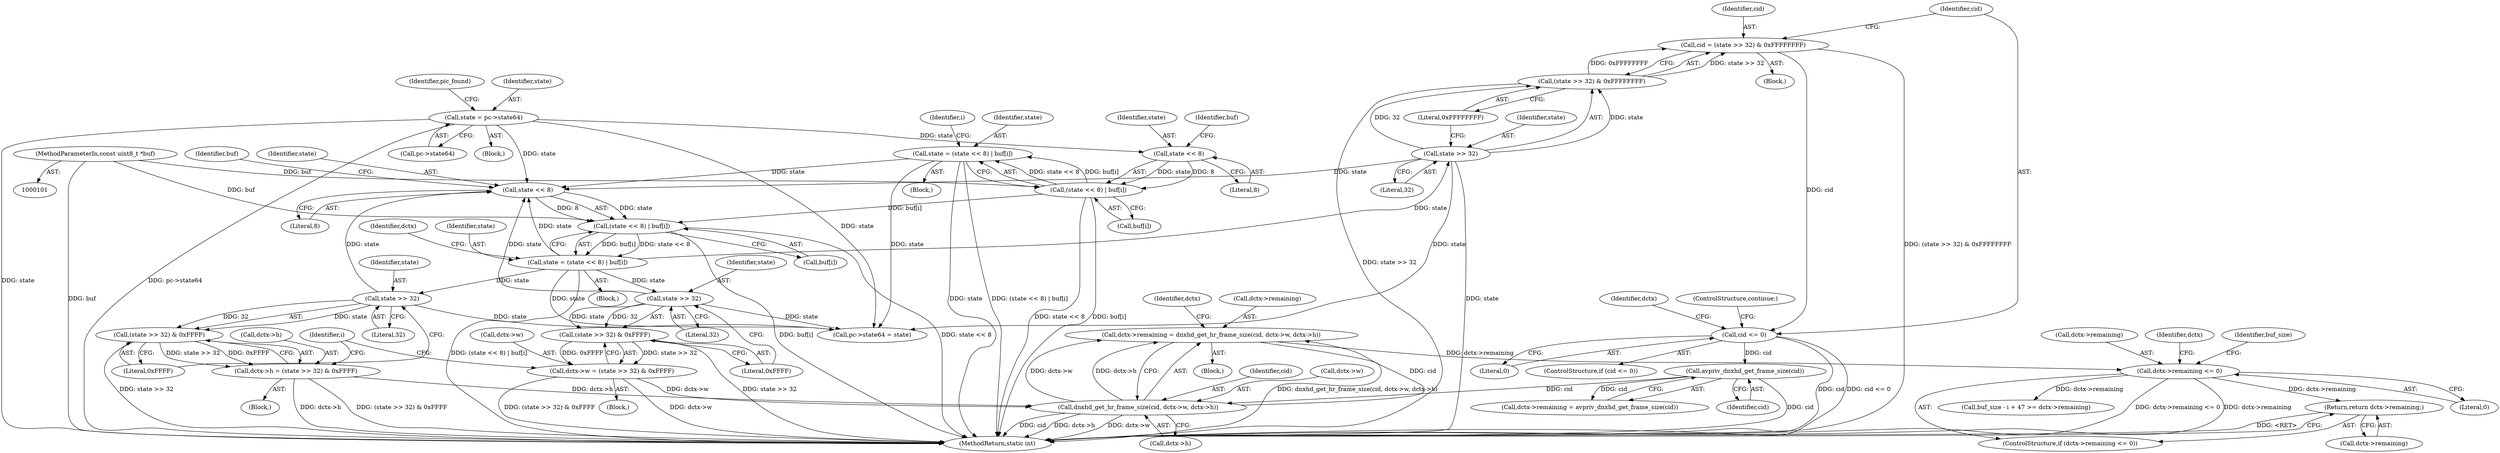 digraph "1_FFmpeg_0a709e2a10b8288a0cc383547924ecfe285cef89@pointer" {
"1000287" [label="(Return,return dctx->remaining;)"];
"1000282" [label="(Call,dctx->remaining <= 0)"];
"1000269" [label="(Call,dctx->remaining = dnxhd_get_hr_frame_size(cid, dctx->w, dctx->h))"];
"1000273" [label="(Call,dnxhd_get_hr_frame_size(cid, dctx->w, dctx->h))"];
"1000260" [label="(Call,avpriv_dnxhd_get_frame_size(cid))"];
"1000252" [label="(Call,cid <= 0)"];
"1000244" [label="(Call,cid = (state >> 32) & 0xFFFFFFFF)"];
"1000246" [label="(Call,(state >> 32) & 0xFFFFFFFF)"];
"1000247" [label="(Call,state >> 32)"];
"1000193" [label="(Call,state = (state << 8) | buf[i])"];
"1000195" [label="(Call,(state << 8) | buf[i])"];
"1000196" [label="(Call,state << 8)"];
"1000143" [label="(Call,state = (state << 8) | buf[i])"];
"1000145" [label="(Call,(state << 8) | buf[i])"];
"1000146" [label="(Call,state << 8)"];
"1000114" [label="(Call,state = pc->state64)"];
"1000103" [label="(MethodParameterIn,const uint8_t *buf)"];
"1000231" [label="(Call,state >> 32)"];
"1000214" [label="(Call,state >> 32)"];
"1000226" [label="(Call,dctx->w = (state >> 32) & 0xFFFF)"];
"1000230" [label="(Call,(state >> 32) & 0xFFFF)"];
"1000209" [label="(Call,dctx->h = (state >> 32) & 0xFFFF)"];
"1000213" [label="(Call,(state >> 32) & 0xFFFF)"];
"1000214" [label="(Call,state >> 32)"];
"1000193" [label="(Call,state = (state << 8) | buf[i])"];
"1000199" [label="(Call,buf[i])"];
"1000142" [label="(Block,)"];
"1000253" [label="(Identifier,cid)"];
"1000269" [label="(Call,dctx->remaining = dnxhd_get_hr_frame_size(cid, dctx->w, dctx->h))"];
"1000255" [label="(ControlStructure,continue;)"];
"1000274" [label="(Identifier,cid)"];
"1000213" [label="(Call,(state >> 32) & 0xFFFF)"];
"1000149" [label="(Call,buf[i])"];
"1000232" [label="(Identifier,state)"];
"1000217" [label="(Literal,0xFFFF)"];
"1000246" [label="(Call,(state >> 32) & 0xFFFFFFFF)"];
"1000200" [label="(Identifier,buf)"];
"1000251" [label="(ControlStructure,if (cid <= 0))"];
"1000254" [label="(Literal,0)"];
"1000114" [label="(Call,state = pc->state64)"];
"1000282" [label="(Call,dctx->remaining <= 0)"];
"1000245" [label="(Identifier,cid)"];
"1000286" [label="(Literal,0)"];
"1000216" [label="(Literal,32)"];
"1000294" [label="(Identifier,buf_size)"];
"1000268" [label="(Block,)"];
"1000208" [label="(Block,)"];
"1000244" [label="(Call,cid = (state >> 32) & 0xFFFFFFFF)"];
"1000105" [label="(Block,)"];
"1000258" [label="(Identifier,dctx)"];
"1000283" [label="(Call,dctx->remaining)"];
"1000288" [label="(Call,dctx->remaining)"];
"1000230" [label="(Call,(state >> 32) & 0xFFFF)"];
"1000273" [label="(Call,dnxhd_get_hr_frame_size(cid, dctx->w, dctx->h))"];
"1000103" [label="(MethodParameterIn,const uint8_t *buf)"];
"1000281" [label="(ControlStructure,if (dctx->remaining <= 0))"];
"1000143" [label="(Call,state = (state << 8) | buf[i])"];
"1000256" [label="(Call,dctx->remaining = avpriv_dnxhd_get_frame_size(cid))"];
"1000210" [label="(Call,dctx->h)"];
"1000115" [label="(Identifier,state)"];
"1000247" [label="(Call,state >> 32)"];
"1000289" [label="(Identifier,dctx)"];
"1000144" [label="(Identifier,state)"];
"1000270" [label="(Call,dctx->remaining)"];
"1000390" [label="(Call,pc->state64 = state)"];
"1000292" [label="(Call,buf_size - i + 47 >= dctx->remaining)"];
"1000260" [label="(Call,avpriv_dnxhd_get_frame_size(cid))"];
"1000226" [label="(Call,dctx->w = (state >> 32) & 0xFFFF)"];
"1000147" [label="(Identifier,state)"];
"1000150" [label="(Identifier,buf)"];
"1000287" [label="(Return,return dctx->remaining;)"];
"1000252" [label="(Call,cid <= 0)"];
"1000242" [label="(Block,)"];
"1000215" [label="(Identifier,state)"];
"1000248" [label="(Identifier,state)"];
"1000284" [label="(Identifier,dctx)"];
"1000198" [label="(Literal,8)"];
"1000209" [label="(Call,dctx->h = (state >> 32) & 0xFFFF)"];
"1000233" [label="(Literal,32)"];
"1000116" [label="(Call,pc->state64)"];
"1000187" [label="(Identifier,i)"];
"1000188" [label="(Block,)"];
"1000196" [label="(Call,state << 8)"];
"1000227" [label="(Call,dctx->w)"];
"1000275" [label="(Call,dctx->w)"];
"1000145" [label="(Call,(state << 8) | buf[i])"];
"1000231" [label="(Call,state >> 32)"];
"1000225" [label="(Block,)"];
"1000278" [label="(Call,dctx->h)"];
"1000397" [label="(MethodReturn,static int)"];
"1000261" [label="(Identifier,cid)"];
"1000205" [label="(Identifier,dctx)"];
"1000250" [label="(Literal,0xFFFFFFFF)"];
"1000234" [label="(Literal,0xFFFF)"];
"1000197" [label="(Identifier,state)"];
"1000121" [label="(Identifier,pic_found)"];
"1000195" [label="(Call,(state << 8) | buf[i])"];
"1000146" [label="(Call,state << 8)"];
"1000148" [label="(Literal,8)"];
"1000154" [label="(Identifier,i)"];
"1000249" [label="(Literal,32)"];
"1000194" [label="(Identifier,state)"];
"1000287" -> "1000281"  [label="AST: "];
"1000287" -> "1000288"  [label="CFG: "];
"1000288" -> "1000287"  [label="AST: "];
"1000397" -> "1000287"  [label="CFG: "];
"1000287" -> "1000397"  [label="DDG: <RET>"];
"1000282" -> "1000287"  [label="DDG: dctx->remaining"];
"1000282" -> "1000281"  [label="AST: "];
"1000282" -> "1000286"  [label="CFG: "];
"1000283" -> "1000282"  [label="AST: "];
"1000286" -> "1000282"  [label="AST: "];
"1000289" -> "1000282"  [label="CFG: "];
"1000294" -> "1000282"  [label="CFG: "];
"1000282" -> "1000397"  [label="DDG: dctx->remaining <= 0"];
"1000282" -> "1000397"  [label="DDG: dctx->remaining"];
"1000269" -> "1000282"  [label="DDG: dctx->remaining"];
"1000282" -> "1000292"  [label="DDG: dctx->remaining"];
"1000269" -> "1000268"  [label="AST: "];
"1000269" -> "1000273"  [label="CFG: "];
"1000270" -> "1000269"  [label="AST: "];
"1000273" -> "1000269"  [label="AST: "];
"1000284" -> "1000269"  [label="CFG: "];
"1000269" -> "1000397"  [label="DDG: dnxhd_get_hr_frame_size(cid, dctx->w, dctx->h)"];
"1000273" -> "1000269"  [label="DDG: cid"];
"1000273" -> "1000269"  [label="DDG: dctx->w"];
"1000273" -> "1000269"  [label="DDG: dctx->h"];
"1000273" -> "1000278"  [label="CFG: "];
"1000274" -> "1000273"  [label="AST: "];
"1000275" -> "1000273"  [label="AST: "];
"1000278" -> "1000273"  [label="AST: "];
"1000273" -> "1000397"  [label="DDG: dctx->w"];
"1000273" -> "1000397"  [label="DDG: cid"];
"1000273" -> "1000397"  [label="DDG: dctx->h"];
"1000260" -> "1000273"  [label="DDG: cid"];
"1000226" -> "1000273"  [label="DDG: dctx->w"];
"1000209" -> "1000273"  [label="DDG: dctx->h"];
"1000260" -> "1000256"  [label="AST: "];
"1000260" -> "1000261"  [label="CFG: "];
"1000261" -> "1000260"  [label="AST: "];
"1000256" -> "1000260"  [label="CFG: "];
"1000260" -> "1000397"  [label="DDG: cid"];
"1000260" -> "1000256"  [label="DDG: cid"];
"1000252" -> "1000260"  [label="DDG: cid"];
"1000252" -> "1000251"  [label="AST: "];
"1000252" -> "1000254"  [label="CFG: "];
"1000253" -> "1000252"  [label="AST: "];
"1000254" -> "1000252"  [label="AST: "];
"1000255" -> "1000252"  [label="CFG: "];
"1000258" -> "1000252"  [label="CFG: "];
"1000252" -> "1000397"  [label="DDG: cid"];
"1000252" -> "1000397"  [label="DDG: cid <= 0"];
"1000244" -> "1000252"  [label="DDG: cid"];
"1000244" -> "1000242"  [label="AST: "];
"1000244" -> "1000246"  [label="CFG: "];
"1000245" -> "1000244"  [label="AST: "];
"1000246" -> "1000244"  [label="AST: "];
"1000253" -> "1000244"  [label="CFG: "];
"1000244" -> "1000397"  [label="DDG: (state >> 32) & 0xFFFFFFFF"];
"1000246" -> "1000244"  [label="DDG: state >> 32"];
"1000246" -> "1000244"  [label="DDG: 0xFFFFFFFF"];
"1000246" -> "1000250"  [label="CFG: "];
"1000247" -> "1000246"  [label="AST: "];
"1000250" -> "1000246"  [label="AST: "];
"1000246" -> "1000397"  [label="DDG: state >> 32"];
"1000247" -> "1000246"  [label="DDG: state"];
"1000247" -> "1000246"  [label="DDG: 32"];
"1000247" -> "1000249"  [label="CFG: "];
"1000248" -> "1000247"  [label="AST: "];
"1000249" -> "1000247"  [label="AST: "];
"1000250" -> "1000247"  [label="CFG: "];
"1000247" -> "1000397"  [label="DDG: state"];
"1000247" -> "1000196"  [label="DDG: state"];
"1000193" -> "1000247"  [label="DDG: state"];
"1000247" -> "1000390"  [label="DDG: state"];
"1000193" -> "1000188"  [label="AST: "];
"1000193" -> "1000195"  [label="CFG: "];
"1000194" -> "1000193"  [label="AST: "];
"1000195" -> "1000193"  [label="AST: "];
"1000205" -> "1000193"  [label="CFG: "];
"1000193" -> "1000397"  [label="DDG: (state << 8) | buf[i]"];
"1000195" -> "1000193"  [label="DDG: state << 8"];
"1000195" -> "1000193"  [label="DDG: buf[i]"];
"1000193" -> "1000196"  [label="DDG: state"];
"1000193" -> "1000214"  [label="DDG: state"];
"1000193" -> "1000231"  [label="DDG: state"];
"1000193" -> "1000390"  [label="DDG: state"];
"1000195" -> "1000199"  [label="CFG: "];
"1000196" -> "1000195"  [label="AST: "];
"1000199" -> "1000195"  [label="AST: "];
"1000195" -> "1000397"  [label="DDG: buf[i]"];
"1000195" -> "1000397"  [label="DDG: state << 8"];
"1000196" -> "1000195"  [label="DDG: state"];
"1000196" -> "1000195"  [label="DDG: 8"];
"1000145" -> "1000195"  [label="DDG: buf[i]"];
"1000103" -> "1000195"  [label="DDG: buf"];
"1000196" -> "1000198"  [label="CFG: "];
"1000197" -> "1000196"  [label="AST: "];
"1000198" -> "1000196"  [label="AST: "];
"1000200" -> "1000196"  [label="CFG: "];
"1000143" -> "1000196"  [label="DDG: state"];
"1000114" -> "1000196"  [label="DDG: state"];
"1000231" -> "1000196"  [label="DDG: state"];
"1000214" -> "1000196"  [label="DDG: state"];
"1000143" -> "1000142"  [label="AST: "];
"1000143" -> "1000145"  [label="CFG: "];
"1000144" -> "1000143"  [label="AST: "];
"1000145" -> "1000143"  [label="AST: "];
"1000154" -> "1000143"  [label="CFG: "];
"1000143" -> "1000397"  [label="DDG: state"];
"1000143" -> "1000397"  [label="DDG: (state << 8) | buf[i]"];
"1000145" -> "1000143"  [label="DDG: state << 8"];
"1000145" -> "1000143"  [label="DDG: buf[i]"];
"1000143" -> "1000390"  [label="DDG: state"];
"1000145" -> "1000149"  [label="CFG: "];
"1000146" -> "1000145"  [label="AST: "];
"1000149" -> "1000145"  [label="AST: "];
"1000145" -> "1000397"  [label="DDG: buf[i]"];
"1000145" -> "1000397"  [label="DDG: state << 8"];
"1000146" -> "1000145"  [label="DDG: state"];
"1000146" -> "1000145"  [label="DDG: 8"];
"1000103" -> "1000145"  [label="DDG: buf"];
"1000146" -> "1000148"  [label="CFG: "];
"1000147" -> "1000146"  [label="AST: "];
"1000148" -> "1000146"  [label="AST: "];
"1000150" -> "1000146"  [label="CFG: "];
"1000114" -> "1000146"  [label="DDG: state"];
"1000114" -> "1000105"  [label="AST: "];
"1000114" -> "1000116"  [label="CFG: "];
"1000115" -> "1000114"  [label="AST: "];
"1000116" -> "1000114"  [label="AST: "];
"1000121" -> "1000114"  [label="CFG: "];
"1000114" -> "1000397"  [label="DDG: state"];
"1000114" -> "1000397"  [label="DDG: pc->state64"];
"1000114" -> "1000390"  [label="DDG: state"];
"1000103" -> "1000101"  [label="AST: "];
"1000103" -> "1000397"  [label="DDG: buf"];
"1000231" -> "1000230"  [label="AST: "];
"1000231" -> "1000233"  [label="CFG: "];
"1000232" -> "1000231"  [label="AST: "];
"1000233" -> "1000231"  [label="AST: "];
"1000234" -> "1000231"  [label="CFG: "];
"1000231" -> "1000230"  [label="DDG: state"];
"1000231" -> "1000230"  [label="DDG: 32"];
"1000231" -> "1000390"  [label="DDG: state"];
"1000214" -> "1000213"  [label="AST: "];
"1000214" -> "1000216"  [label="CFG: "];
"1000215" -> "1000214"  [label="AST: "];
"1000216" -> "1000214"  [label="AST: "];
"1000217" -> "1000214"  [label="CFG: "];
"1000214" -> "1000213"  [label="DDG: state"];
"1000214" -> "1000213"  [label="DDG: 32"];
"1000214" -> "1000390"  [label="DDG: state"];
"1000226" -> "1000225"  [label="AST: "];
"1000226" -> "1000230"  [label="CFG: "];
"1000227" -> "1000226"  [label="AST: "];
"1000230" -> "1000226"  [label="AST: "];
"1000187" -> "1000226"  [label="CFG: "];
"1000226" -> "1000397"  [label="DDG: dctx->w"];
"1000226" -> "1000397"  [label="DDG: (state >> 32) & 0xFFFF"];
"1000230" -> "1000226"  [label="DDG: state >> 32"];
"1000230" -> "1000226"  [label="DDG: 0xFFFF"];
"1000230" -> "1000234"  [label="CFG: "];
"1000234" -> "1000230"  [label="AST: "];
"1000230" -> "1000397"  [label="DDG: state >> 32"];
"1000209" -> "1000208"  [label="AST: "];
"1000209" -> "1000213"  [label="CFG: "];
"1000210" -> "1000209"  [label="AST: "];
"1000213" -> "1000209"  [label="AST: "];
"1000187" -> "1000209"  [label="CFG: "];
"1000209" -> "1000397"  [label="DDG: dctx->h"];
"1000209" -> "1000397"  [label="DDG: (state >> 32) & 0xFFFF"];
"1000213" -> "1000209"  [label="DDG: state >> 32"];
"1000213" -> "1000209"  [label="DDG: 0xFFFF"];
"1000213" -> "1000217"  [label="CFG: "];
"1000217" -> "1000213"  [label="AST: "];
"1000213" -> "1000397"  [label="DDG: state >> 32"];
}
